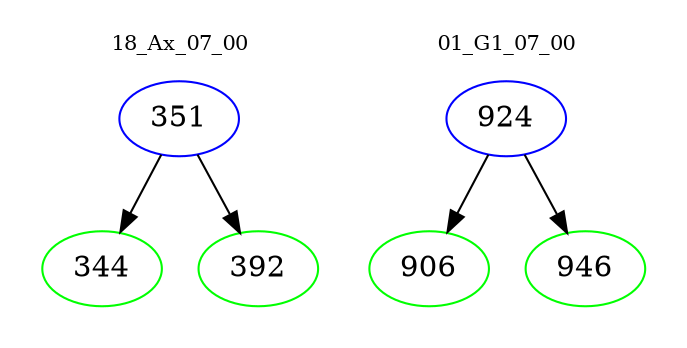 digraph{
subgraph cluster_0 {
color = white
label = "18_Ax_07_00";
fontsize=10;
T0_351 [label="351", color="blue"]
T0_351 -> T0_344 [color="black"]
T0_344 [label="344", color="green"]
T0_351 -> T0_392 [color="black"]
T0_392 [label="392", color="green"]
}
subgraph cluster_1 {
color = white
label = "01_G1_07_00";
fontsize=10;
T1_924 [label="924", color="blue"]
T1_924 -> T1_906 [color="black"]
T1_906 [label="906", color="green"]
T1_924 -> T1_946 [color="black"]
T1_946 [label="946", color="green"]
}
}
